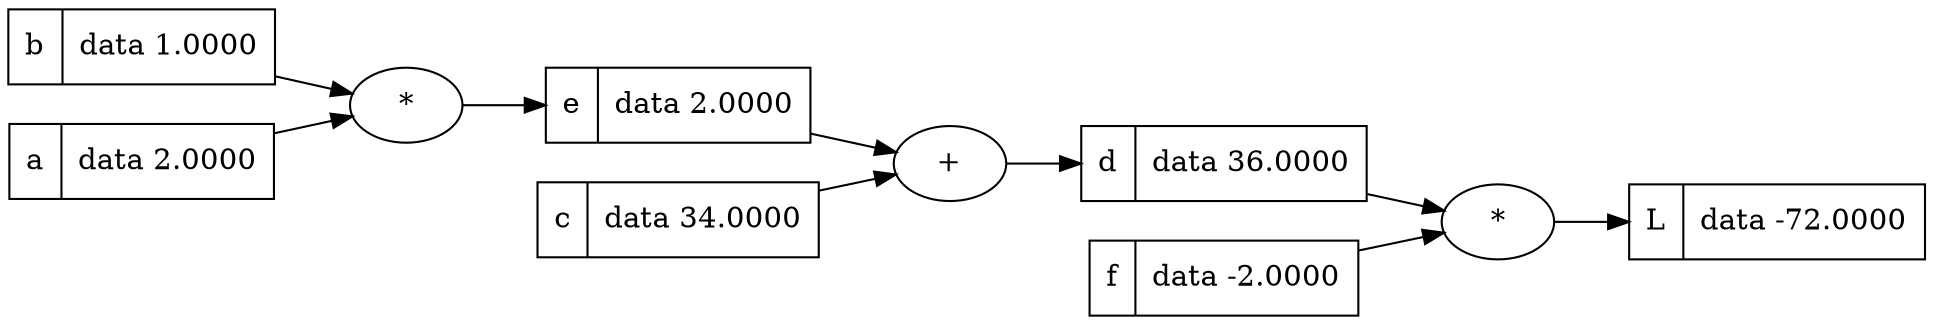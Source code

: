 digraph {
	graph [rankdir=LR]
	2239823958608 [label="{b | data 1.0000}" shape=record]
	2237678921936 [label="{d | data 36.0000}" shape=record]
	"2237678921936+" [label="+"]
	"2237678921936+" -> 2237678921936
	2237678898448 [label="{L | data -72.0000}" shape=record]
	"2237678898448*" [label="*"]
	"2237678898448*" -> 2237678898448
	2239393102096 [label="{c | data 34.0000}" shape=record]
	2239393102160 [label="{a | data 2.0000}" shape=record]
	2237678930832 [label="{e | data 2.0000}" shape=record]
	"2237678930832*" [label="*"]
	"2237678930832*" -> 2237678930832
	2239393096144 [label="{f | data -2.0000}" shape=record]
	2237678930832 -> "2237678921936+"
	2239393096144 -> "2237678898448*"
	2239823958608 -> "2237678930832*"
	2239393102096 -> "2237678921936+"
	2239393102160 -> "2237678930832*"
	2237678921936 -> "2237678898448*"
}
